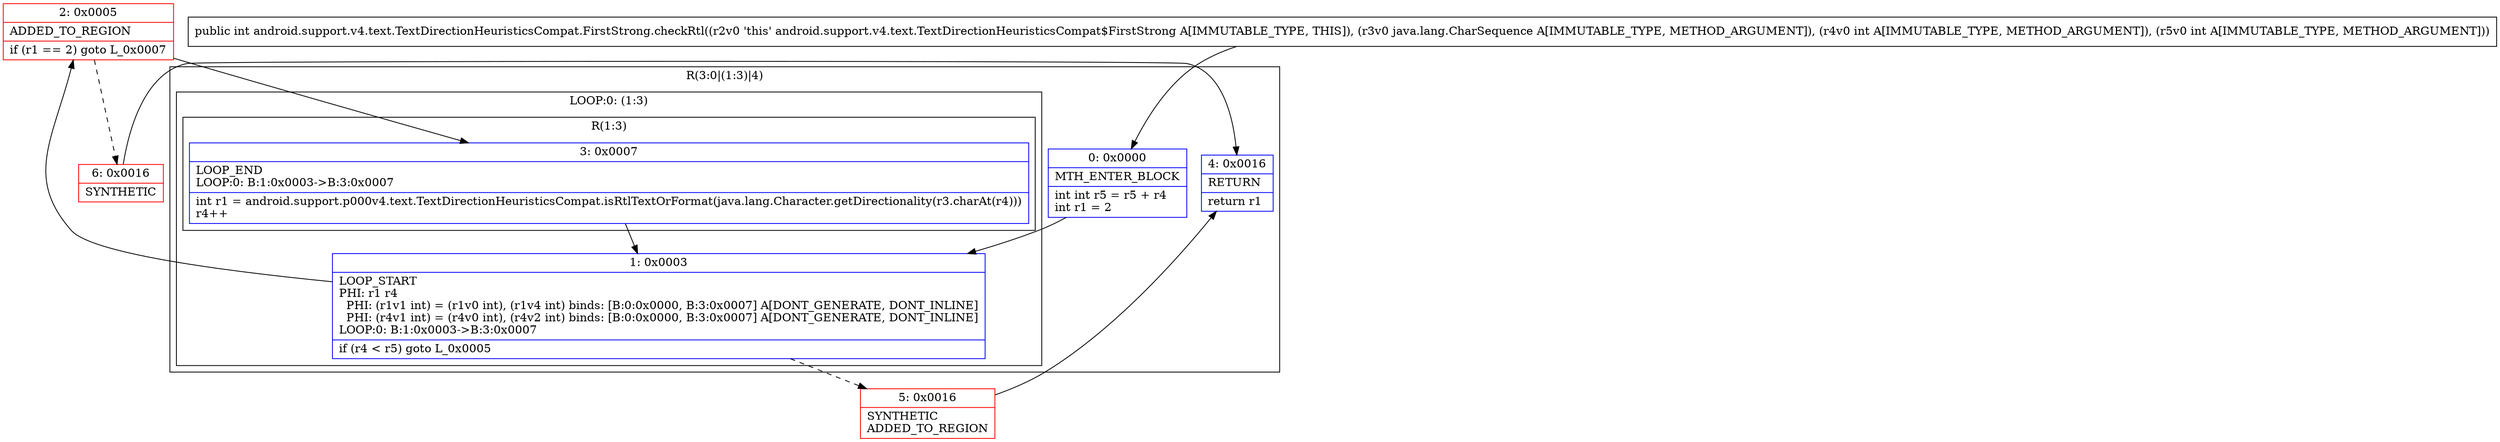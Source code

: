 digraph "CFG forandroid.support.v4.text.TextDirectionHeuristicsCompat.FirstStrong.checkRtl(Ljava\/lang\/CharSequence;II)I" {
subgraph cluster_Region_1215290717 {
label = "R(3:0|(1:3)|4)";
node [shape=record,color=blue];
Node_0 [shape=record,label="{0\:\ 0x0000|MTH_ENTER_BLOCK\l|int int r5 = r5 + r4\lint r1 = 2\l}"];
subgraph cluster_LoopRegion_846072332 {
label = "LOOP:0: (1:3)";
node [shape=record,color=blue];
Node_1 [shape=record,label="{1\:\ 0x0003|LOOP_START\lPHI: r1 r4 \l  PHI: (r1v1 int) = (r1v0 int), (r1v4 int) binds: [B:0:0x0000, B:3:0x0007] A[DONT_GENERATE, DONT_INLINE]\l  PHI: (r4v1 int) = (r4v0 int), (r4v2 int) binds: [B:0:0x0000, B:3:0x0007] A[DONT_GENERATE, DONT_INLINE]\lLOOP:0: B:1:0x0003\-\>B:3:0x0007\l|if (r4 \< r5) goto L_0x0005\l}"];
subgraph cluster_Region_2072311743 {
label = "R(1:3)";
node [shape=record,color=blue];
Node_3 [shape=record,label="{3\:\ 0x0007|LOOP_END\lLOOP:0: B:1:0x0003\-\>B:3:0x0007\l|int r1 = android.support.p000v4.text.TextDirectionHeuristicsCompat.isRtlTextOrFormat(java.lang.Character.getDirectionality(r3.charAt(r4)))\lr4++\l}"];
}
}
Node_4 [shape=record,label="{4\:\ 0x0016|RETURN\l|return r1\l}"];
}
Node_2 [shape=record,color=red,label="{2\:\ 0x0005|ADDED_TO_REGION\l|if (r1 == 2) goto L_0x0007\l}"];
Node_5 [shape=record,color=red,label="{5\:\ 0x0016|SYNTHETIC\lADDED_TO_REGION\l}"];
Node_6 [shape=record,color=red,label="{6\:\ 0x0016|SYNTHETIC\l}"];
MethodNode[shape=record,label="{public int android.support.v4.text.TextDirectionHeuristicsCompat.FirstStrong.checkRtl((r2v0 'this' android.support.v4.text.TextDirectionHeuristicsCompat$FirstStrong A[IMMUTABLE_TYPE, THIS]), (r3v0 java.lang.CharSequence A[IMMUTABLE_TYPE, METHOD_ARGUMENT]), (r4v0 int A[IMMUTABLE_TYPE, METHOD_ARGUMENT]), (r5v0 int A[IMMUTABLE_TYPE, METHOD_ARGUMENT])) }"];
MethodNode -> Node_0;
Node_0 -> Node_1;
Node_1 -> Node_2;
Node_1 -> Node_5[style=dashed];
Node_3 -> Node_1;
Node_2 -> Node_3;
Node_2 -> Node_6[style=dashed];
Node_5 -> Node_4;
Node_6 -> Node_4;
}

